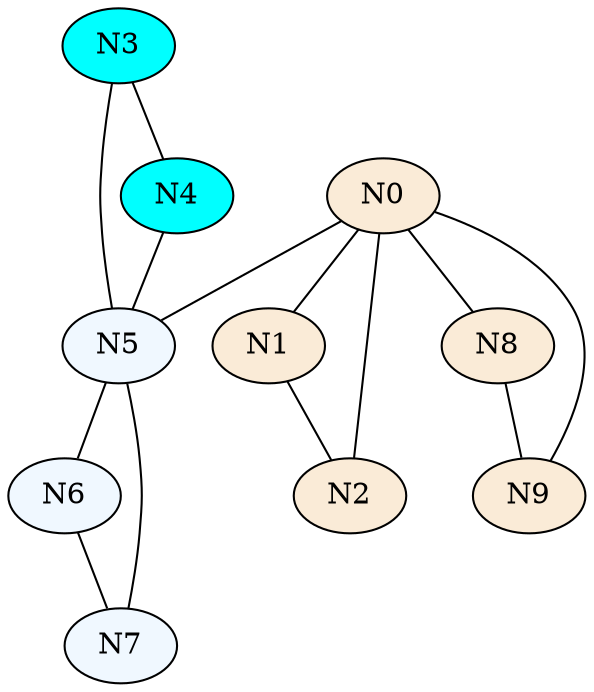 graph {
	subgraph C0 {
		N5 [fillcolor="#F0F8FF" style=filled]
		N6 [fillcolor="#F0F8FF" style=filled]
		N7 [fillcolor="#F0F8FF" style=filled]
	}
	subgraph C1 {
		N0 [fillcolor="#FAEBD7" style=filled]
		N1 [fillcolor="#FAEBD7" style=filled]
		N2 [fillcolor="#FAEBD7" style=filled]
		N8 [fillcolor="#FAEBD7" style=filled]
		N9 [fillcolor="#FAEBD7" style=filled]
	}
	subgraph C2 {
		N3 [fillcolor="#00FFFF" style=filled]
		N4 [fillcolor="#00FFFF" style=filled]
	}
	N0 -- N1
	N0 -- N2
	N0 -- N5
	N0 -- N8
	N0 -- N9
	N1 -- N2
	N3 -- N4
	N3 -- N5
	N4 -- N5
	N5 -- N6
	N5 -- N7
	N6 -- N7
	N8 -- N9
}
